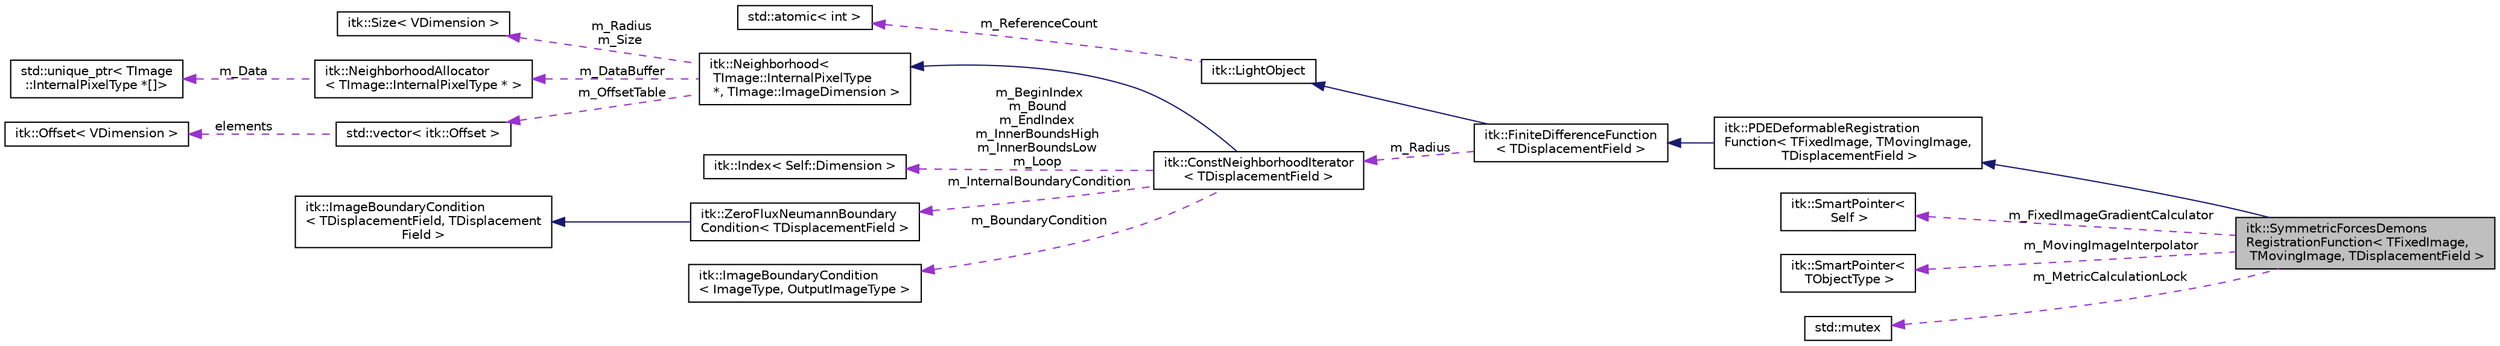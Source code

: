 digraph "itk::SymmetricForcesDemonsRegistrationFunction&lt; TFixedImage, TMovingImage, TDisplacementField &gt;"
{
 // LATEX_PDF_SIZE
  edge [fontname="Helvetica",fontsize="10",labelfontname="Helvetica",labelfontsize="10"];
  node [fontname="Helvetica",fontsize="10",shape=record];
  rankdir="LR";
  Node1 [label="itk::SymmetricForcesDemons\lRegistrationFunction\< TFixedImage,\l TMovingImage, TDisplacementField \>",height=0.2,width=0.4,color="black", fillcolor="grey75", style="filled", fontcolor="black",tooltip=" "];
  Node2 -> Node1 [dir="back",color="midnightblue",fontsize="10",style="solid",fontname="Helvetica"];
  Node2 [label="itk::PDEDeformableRegistration\lFunction\< TFixedImage, TMovingImage,\l TDisplacementField \>",height=0.2,width=0.4,color="black", fillcolor="white", style="filled",URL="$classitk_1_1PDEDeformableRegistrationFunction.html",tooltip=" "];
  Node3 -> Node2 [dir="back",color="midnightblue",fontsize="10",style="solid",fontname="Helvetica"];
  Node3 [label="itk::FiniteDifferenceFunction\l\< TDisplacementField \>",height=0.2,width=0.4,color="black", fillcolor="white", style="filled",URL="$classitk_1_1FiniteDifferenceFunction.html",tooltip=" "];
  Node4 -> Node3 [dir="back",color="midnightblue",fontsize="10",style="solid",fontname="Helvetica"];
  Node4 [label="itk::LightObject",height=0.2,width=0.4,color="black", fillcolor="white", style="filled",URL="$classitk_1_1LightObject.html",tooltip="Light weight base class for most itk classes."];
  Node5 -> Node4 [dir="back",color="darkorchid3",fontsize="10",style="dashed",label=" m_ReferenceCount" ,fontname="Helvetica"];
  Node5 [label="std::atomic\< int \>",height=0.2,width=0.4,color="black", fillcolor="white", style="filled",tooltip=" "];
  Node6 -> Node3 [dir="back",color="darkorchid3",fontsize="10",style="dashed",label=" m_Radius" ,fontname="Helvetica"];
  Node6 [label="itk::ConstNeighborhoodIterator\l\< TDisplacementField \>",height=0.2,width=0.4,color="black", fillcolor="white", style="filled",URL="$classitk_1_1ConstNeighborhoodIterator.html",tooltip=" "];
  Node7 -> Node6 [dir="back",color="midnightblue",fontsize="10",style="solid",fontname="Helvetica"];
  Node7 [label="itk::Neighborhood\<\l TImage::InternalPixelType\l *, TImage::ImageDimension \>",height=0.2,width=0.4,color="black", fillcolor="white", style="filled",URL="$classitk_1_1Neighborhood.html",tooltip=" "];
  Node8 -> Node7 [dir="back",color="darkorchid3",fontsize="10",style="dashed",label=" m_Radius\nm_Size" ,fontname="Helvetica"];
  Node8 [label="itk::Size\< VDimension \>",height=0.2,width=0.4,color="black", fillcolor="white", style="filled",URL="$structitk_1_1Size.html",tooltip=" "];
  Node9 -> Node7 [dir="back",color="darkorchid3",fontsize="10",style="dashed",label=" m_DataBuffer" ,fontname="Helvetica"];
  Node9 [label="itk::NeighborhoodAllocator\l\< TImage::InternalPixelType * \>",height=0.2,width=0.4,color="black", fillcolor="white", style="filled",URL="$classitk_1_1NeighborhoodAllocator.html",tooltip=" "];
  Node10 -> Node9 [dir="back",color="darkorchid3",fontsize="10",style="dashed",label=" m_Data" ,fontname="Helvetica"];
  Node10 [label="std::unique_ptr\< TImage\l::InternalPixelType *[]\>",height=0.2,width=0.4,color="black", fillcolor="white", style="filled",tooltip=" "];
  Node11 -> Node7 [dir="back",color="darkorchid3",fontsize="10",style="dashed",label=" m_OffsetTable" ,fontname="Helvetica"];
  Node11 [label="std::vector\< itk::Offset \>",height=0.2,width=0.4,color="black", fillcolor="white", style="filled",tooltip=" "];
  Node12 -> Node11 [dir="back",color="darkorchid3",fontsize="10",style="dashed",label=" elements" ,fontname="Helvetica"];
  Node12 [label="itk::Offset\< VDimension \>",height=0.2,width=0.4,color="black", fillcolor="white", style="filled",URL="$structitk_1_1Offset.html",tooltip="Represent a n-dimensional offset between two n-dimensional indexes of n-dimensional image."];
  Node13 -> Node6 [dir="back",color="darkorchid3",fontsize="10",style="dashed",label=" m_BeginIndex\nm_Bound\nm_EndIndex\nm_InnerBoundsHigh\nm_InnerBoundsLow\nm_Loop" ,fontname="Helvetica"];
  Node13 [label="itk::Index\< Self::Dimension \>",height=0.2,width=0.4,color="black", fillcolor="white", style="filled",URL="$structitk_1_1Index.html",tooltip=" "];
  Node14 -> Node6 [dir="back",color="darkorchid3",fontsize="10",style="dashed",label=" m_InternalBoundaryCondition" ,fontname="Helvetica"];
  Node14 [label="itk::ZeroFluxNeumannBoundary\lCondition\< TDisplacementField \>",height=0.2,width=0.4,color="black", fillcolor="white", style="filled",URL="$classitk_1_1ZeroFluxNeumannBoundaryCondition.html",tooltip=" "];
  Node15 -> Node14 [dir="back",color="midnightblue",fontsize="10",style="solid",fontname="Helvetica"];
  Node15 [label="itk::ImageBoundaryCondition\l\< TDisplacementField, TDisplacement\lField \>",height=0.2,width=0.4,color="black", fillcolor="white", style="filled",URL="$classitk_1_1ImageBoundaryCondition.html",tooltip=" "];
  Node16 -> Node6 [dir="back",color="darkorchid3",fontsize="10",style="dashed",label=" m_BoundaryCondition" ,fontname="Helvetica"];
  Node16 [label="itk::ImageBoundaryCondition\l\< ImageType, OutputImageType \>",height=0.2,width=0.4,color="black", fillcolor="white", style="filled",URL="$classitk_1_1ImageBoundaryCondition.html",tooltip=" "];
  Node17 -> Node1 [dir="back",color="darkorchid3",fontsize="10",style="dashed",label=" m_FixedImageGradientCalculator" ,fontname="Helvetica"];
  Node17 [label="itk::SmartPointer\<\l Self \>",height=0.2,width=0.4,color="black", fillcolor="white", style="filled",URL="$classitk_1_1SmartPointer.html",tooltip=" "];
  Node18 -> Node1 [dir="back",color="darkorchid3",fontsize="10",style="dashed",label=" m_MovingImageInterpolator" ,fontname="Helvetica"];
  Node18 [label="itk::SmartPointer\<\l TObjectType \>",height=0.2,width=0.4,color="black", fillcolor="white", style="filled",URL="$classitk_1_1SmartPointer.html",tooltip="Implements transparent reference counting."];
  Node19 -> Node1 [dir="back",color="darkorchid3",fontsize="10",style="dashed",label=" m_MetricCalculationLock" ,fontname="Helvetica"];
  Node19 [label="std::mutex",height=0.2,width=0.4,color="black", fillcolor="white", style="filled",tooltip=" "];
}
